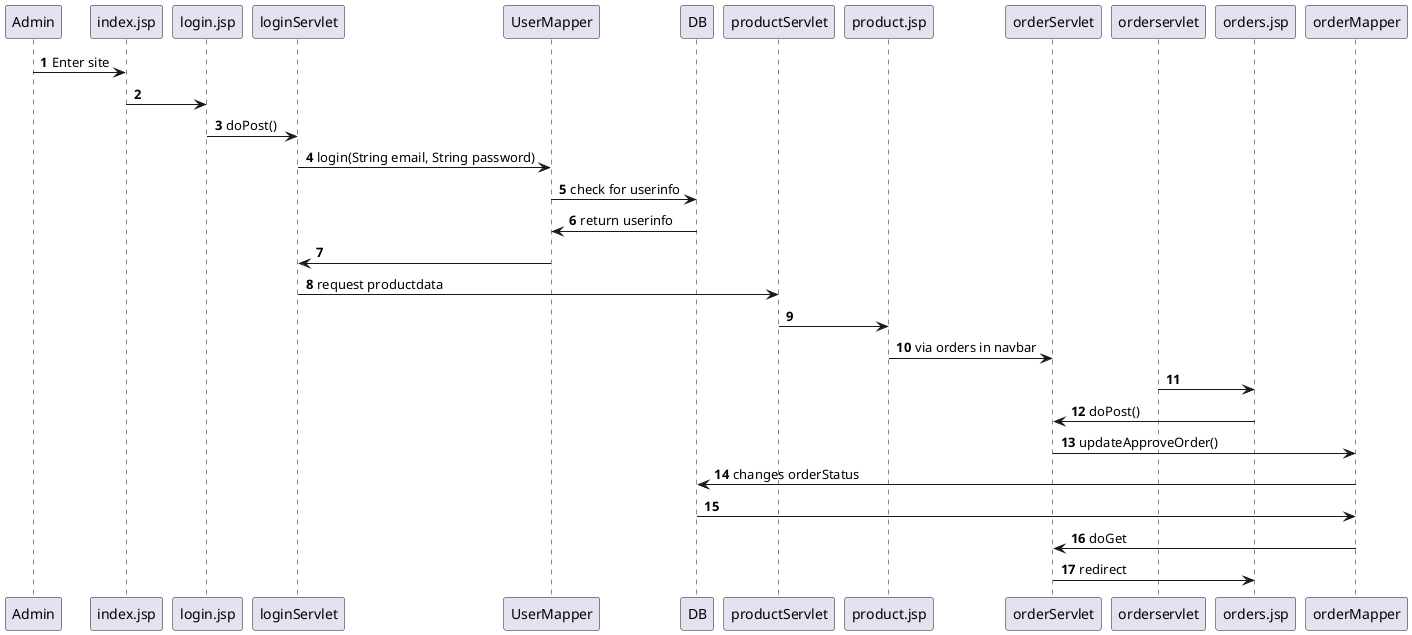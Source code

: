 @startuml
autonumber

Admin -> index.jsp: Enter site
index.jsp -> login.jsp:
login.jsp -> loginServlet: doPost()
loginServlet -> UserMapper: login(String email, String password)
UserMapper -> DB: check for userinfo
DB -> UserMapper: return userinfo
UserMapper -> loginServlet
loginServlet -> productServlet: request productdata
productServlet -> product.jsp
product.jsp -> orderServlet: via orders in navbar
orderservlet -> orders.jsp
orders.jsp -> orderServlet: doPost()
orderServlet -> orderMapper:updateApproveOrder()
orderMapper -> DB: changes orderStatus
DB -> orderMapper
orderMapper -> orderServlet: doGet
orderServlet -> orders.jsp: redirect


@enduml